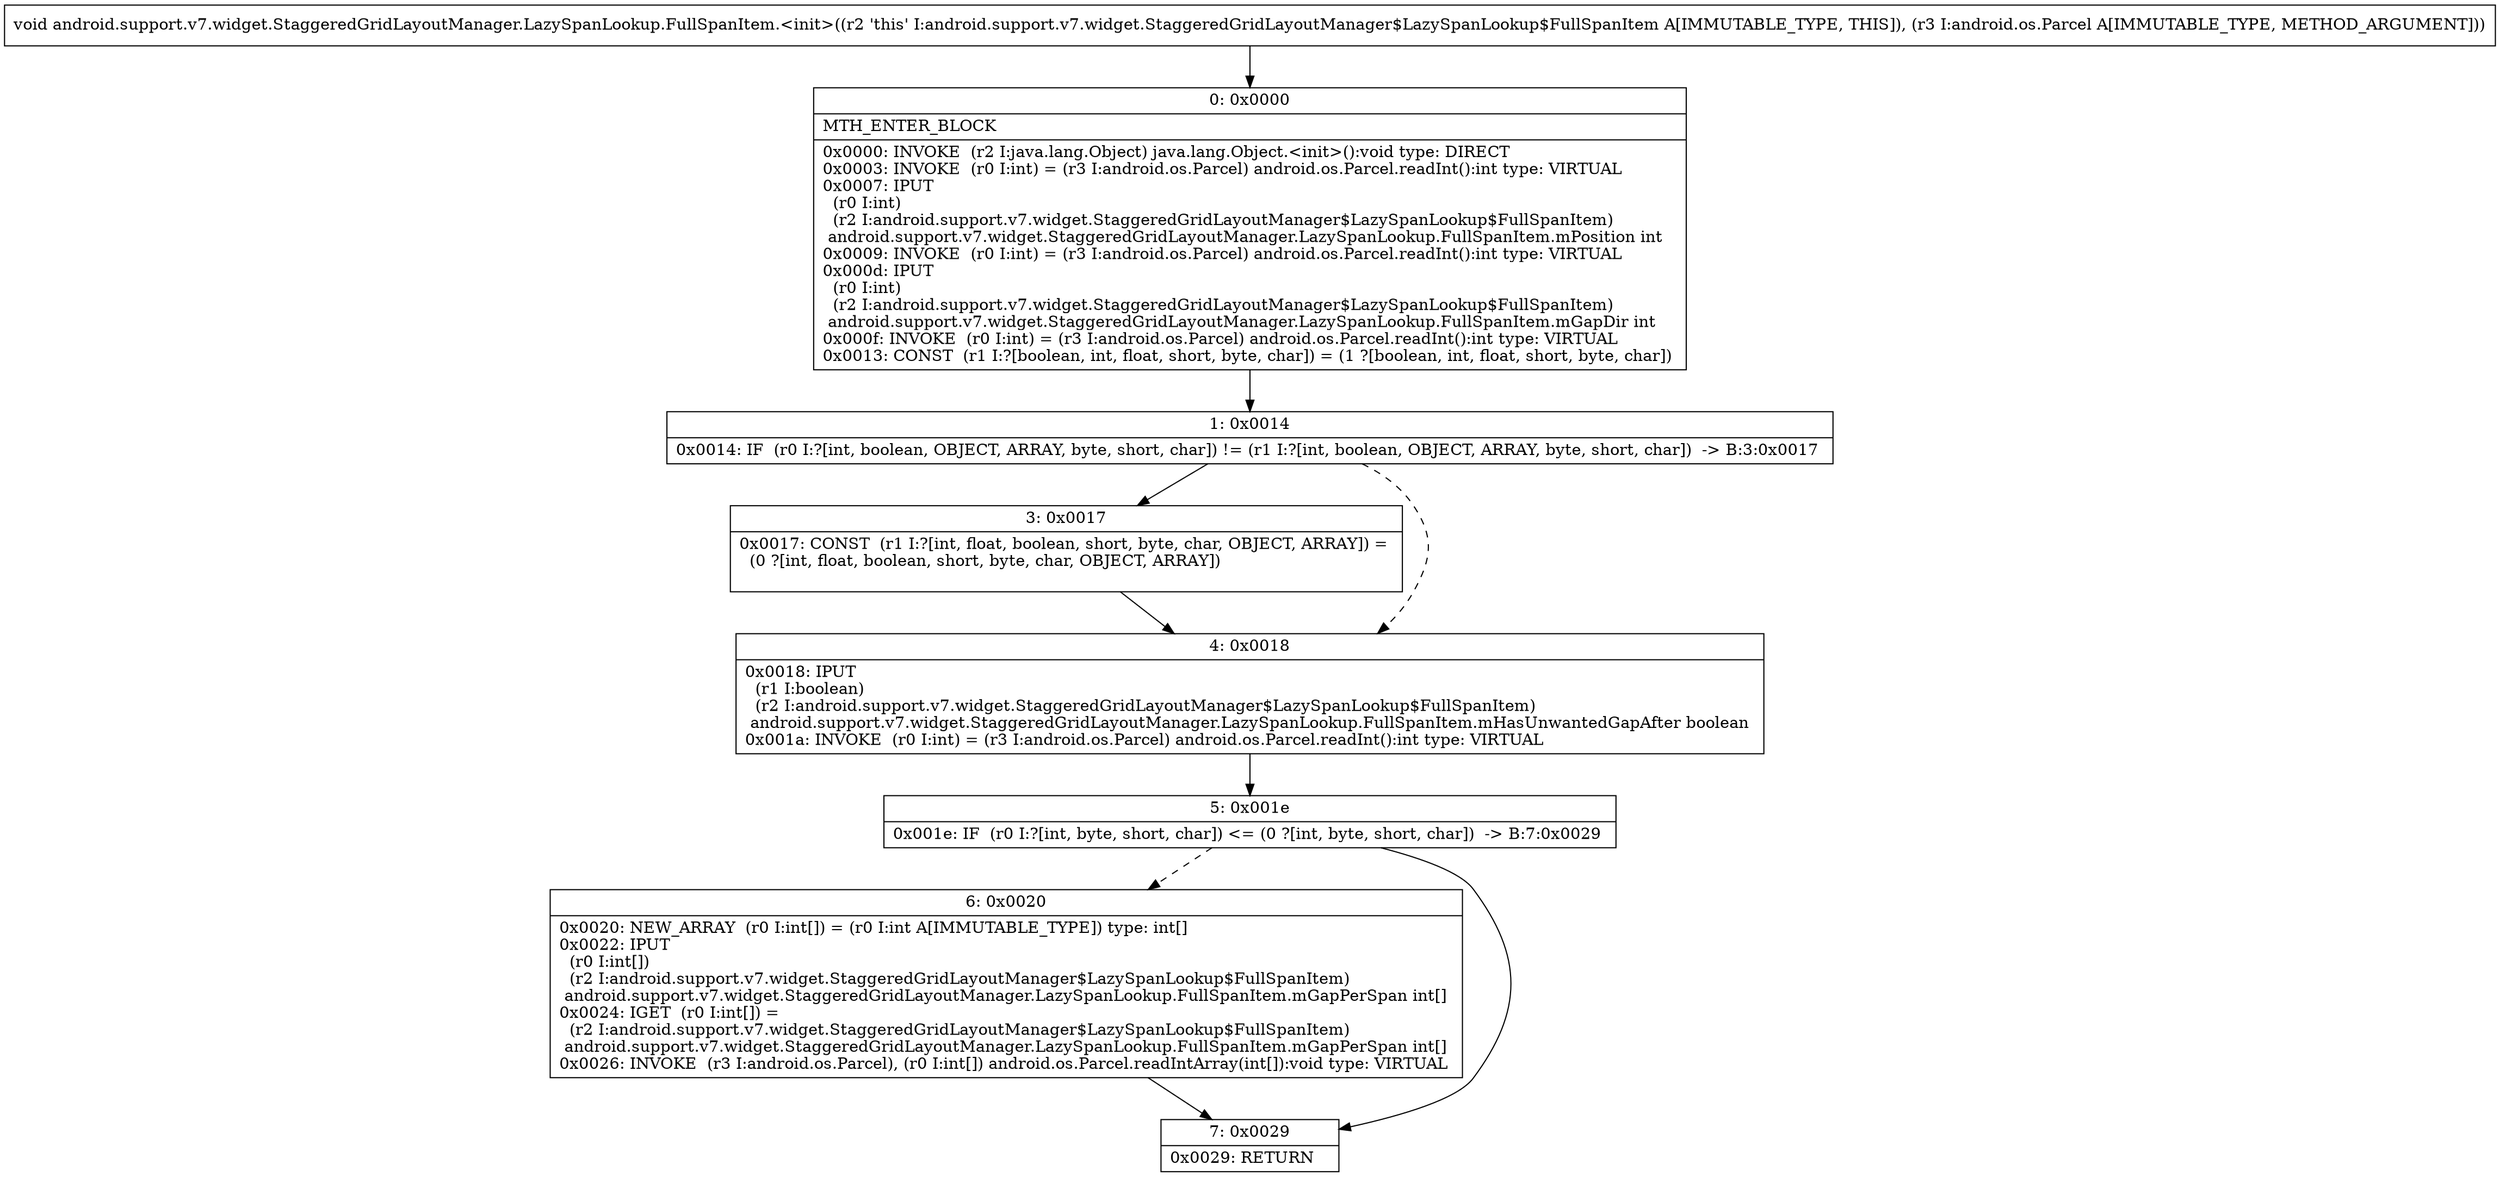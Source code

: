 digraph "CFG forandroid.support.v7.widget.StaggeredGridLayoutManager.LazySpanLookup.FullSpanItem.\<init\>(Landroid\/os\/Parcel;)V" {
Node_0 [shape=record,label="{0\:\ 0x0000|MTH_ENTER_BLOCK\l|0x0000: INVOKE  (r2 I:java.lang.Object) java.lang.Object.\<init\>():void type: DIRECT \l0x0003: INVOKE  (r0 I:int) = (r3 I:android.os.Parcel) android.os.Parcel.readInt():int type: VIRTUAL \l0x0007: IPUT  \l  (r0 I:int)\l  (r2 I:android.support.v7.widget.StaggeredGridLayoutManager$LazySpanLookup$FullSpanItem)\l android.support.v7.widget.StaggeredGridLayoutManager.LazySpanLookup.FullSpanItem.mPosition int \l0x0009: INVOKE  (r0 I:int) = (r3 I:android.os.Parcel) android.os.Parcel.readInt():int type: VIRTUAL \l0x000d: IPUT  \l  (r0 I:int)\l  (r2 I:android.support.v7.widget.StaggeredGridLayoutManager$LazySpanLookup$FullSpanItem)\l android.support.v7.widget.StaggeredGridLayoutManager.LazySpanLookup.FullSpanItem.mGapDir int \l0x000f: INVOKE  (r0 I:int) = (r3 I:android.os.Parcel) android.os.Parcel.readInt():int type: VIRTUAL \l0x0013: CONST  (r1 I:?[boolean, int, float, short, byte, char]) = (1 ?[boolean, int, float, short, byte, char]) \l}"];
Node_1 [shape=record,label="{1\:\ 0x0014|0x0014: IF  (r0 I:?[int, boolean, OBJECT, ARRAY, byte, short, char]) != (r1 I:?[int, boolean, OBJECT, ARRAY, byte, short, char])  \-\> B:3:0x0017 \l}"];
Node_3 [shape=record,label="{3\:\ 0x0017|0x0017: CONST  (r1 I:?[int, float, boolean, short, byte, char, OBJECT, ARRAY]) = \l  (0 ?[int, float, boolean, short, byte, char, OBJECT, ARRAY])\l \l}"];
Node_4 [shape=record,label="{4\:\ 0x0018|0x0018: IPUT  \l  (r1 I:boolean)\l  (r2 I:android.support.v7.widget.StaggeredGridLayoutManager$LazySpanLookup$FullSpanItem)\l android.support.v7.widget.StaggeredGridLayoutManager.LazySpanLookup.FullSpanItem.mHasUnwantedGapAfter boolean \l0x001a: INVOKE  (r0 I:int) = (r3 I:android.os.Parcel) android.os.Parcel.readInt():int type: VIRTUAL \l}"];
Node_5 [shape=record,label="{5\:\ 0x001e|0x001e: IF  (r0 I:?[int, byte, short, char]) \<= (0 ?[int, byte, short, char])  \-\> B:7:0x0029 \l}"];
Node_6 [shape=record,label="{6\:\ 0x0020|0x0020: NEW_ARRAY  (r0 I:int[]) = (r0 I:int A[IMMUTABLE_TYPE]) type: int[] \l0x0022: IPUT  \l  (r0 I:int[])\l  (r2 I:android.support.v7.widget.StaggeredGridLayoutManager$LazySpanLookup$FullSpanItem)\l android.support.v7.widget.StaggeredGridLayoutManager.LazySpanLookup.FullSpanItem.mGapPerSpan int[] \l0x0024: IGET  (r0 I:int[]) = \l  (r2 I:android.support.v7.widget.StaggeredGridLayoutManager$LazySpanLookup$FullSpanItem)\l android.support.v7.widget.StaggeredGridLayoutManager.LazySpanLookup.FullSpanItem.mGapPerSpan int[] \l0x0026: INVOKE  (r3 I:android.os.Parcel), (r0 I:int[]) android.os.Parcel.readIntArray(int[]):void type: VIRTUAL \l}"];
Node_7 [shape=record,label="{7\:\ 0x0029|0x0029: RETURN   \l}"];
MethodNode[shape=record,label="{void android.support.v7.widget.StaggeredGridLayoutManager.LazySpanLookup.FullSpanItem.\<init\>((r2 'this' I:android.support.v7.widget.StaggeredGridLayoutManager$LazySpanLookup$FullSpanItem A[IMMUTABLE_TYPE, THIS]), (r3 I:android.os.Parcel A[IMMUTABLE_TYPE, METHOD_ARGUMENT])) }"];
MethodNode -> Node_0;
Node_0 -> Node_1;
Node_1 -> Node_3;
Node_1 -> Node_4[style=dashed];
Node_3 -> Node_4;
Node_4 -> Node_5;
Node_5 -> Node_6[style=dashed];
Node_5 -> Node_7;
Node_6 -> Node_7;
}

